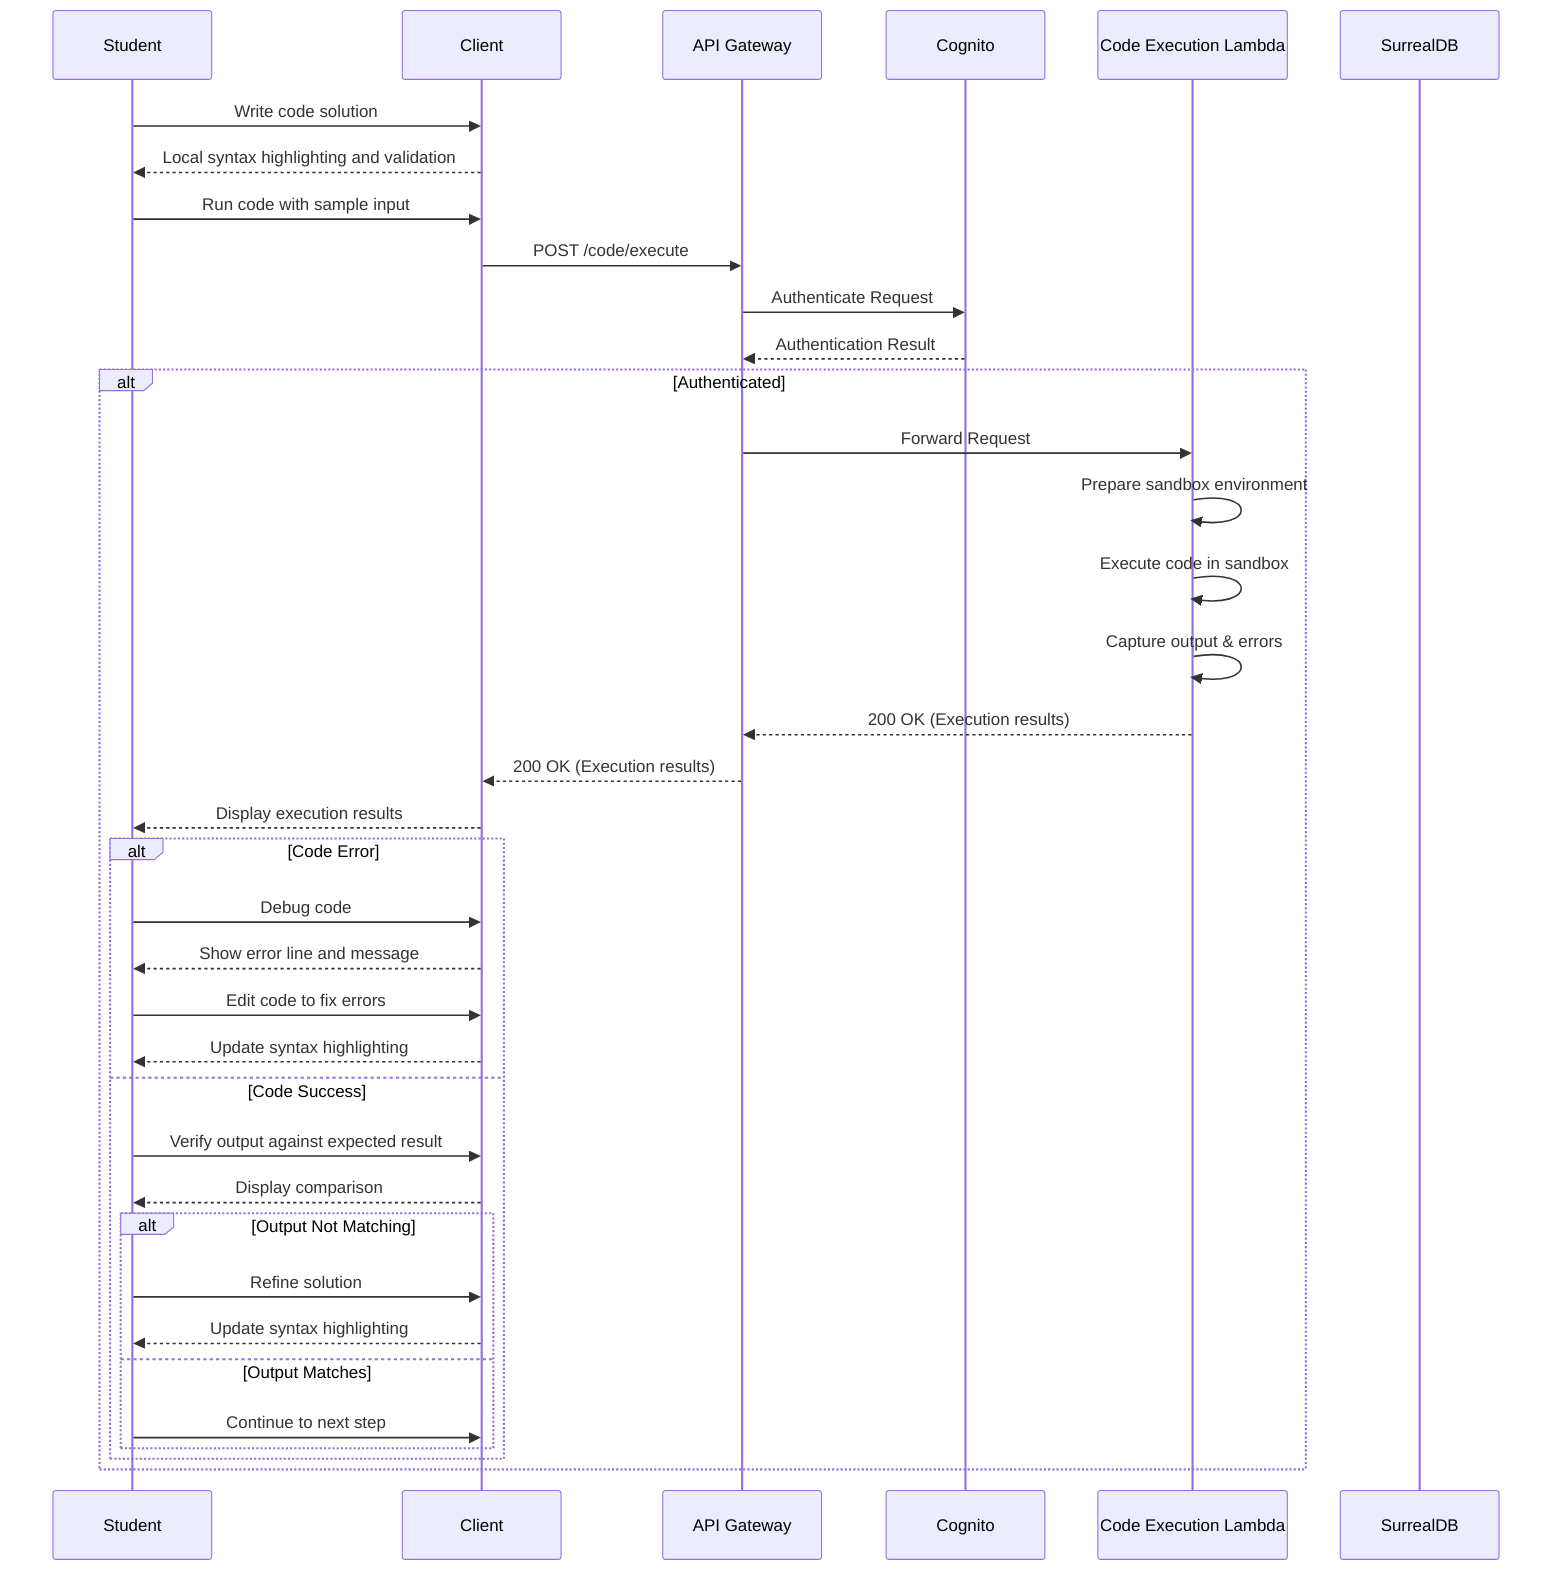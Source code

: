 sequenceDiagram
    participant Student
    participant Client
    participant APIGateway as API Gateway
    participant Cognito
    participant CodeExecLambda as Code Execution Lambda
    participant SurrealDB
    
    Student->>Client: Write code solution
    Client-->>Student: Local syntax highlighting and validation
    
    Student->>Client: Run code with sample input
    Client->>APIGateway: POST /code/execute
    APIGateway->>Cognito: Authenticate Request
    Cognito-->>APIGateway: Authentication Result
    
    alt Authenticated
        APIGateway->>CodeExecLambda: Forward Request
        CodeExecLambda->>CodeExecLambda: Prepare sandbox environment
        CodeExecLambda->>CodeExecLambda: Execute code in sandbox
        CodeExecLambda->>CodeExecLambda: Capture output & errors
        CodeExecLambda-->>APIGateway: 200 OK (Execution results)
        APIGateway-->>Client: 200 OK (Execution results)
        Client-->>Student: Display execution results
        
        alt Code Error
            Student->>Client: Debug code
            Client-->>Student: Show error line and message
            Student->>Client: Edit code to fix errors
            Client-->>Student: Update syntax highlighting
        else Code Success
            Student->>Client: Verify output against expected result
            Client-->>Student: Display comparison
            
            alt Output Not Matching
                Student->>Client: Refine solution
                Client-->>Student: Update syntax highlighting
            else Output Matches
                Student->>Client: Continue to next step
            end
        end
    end